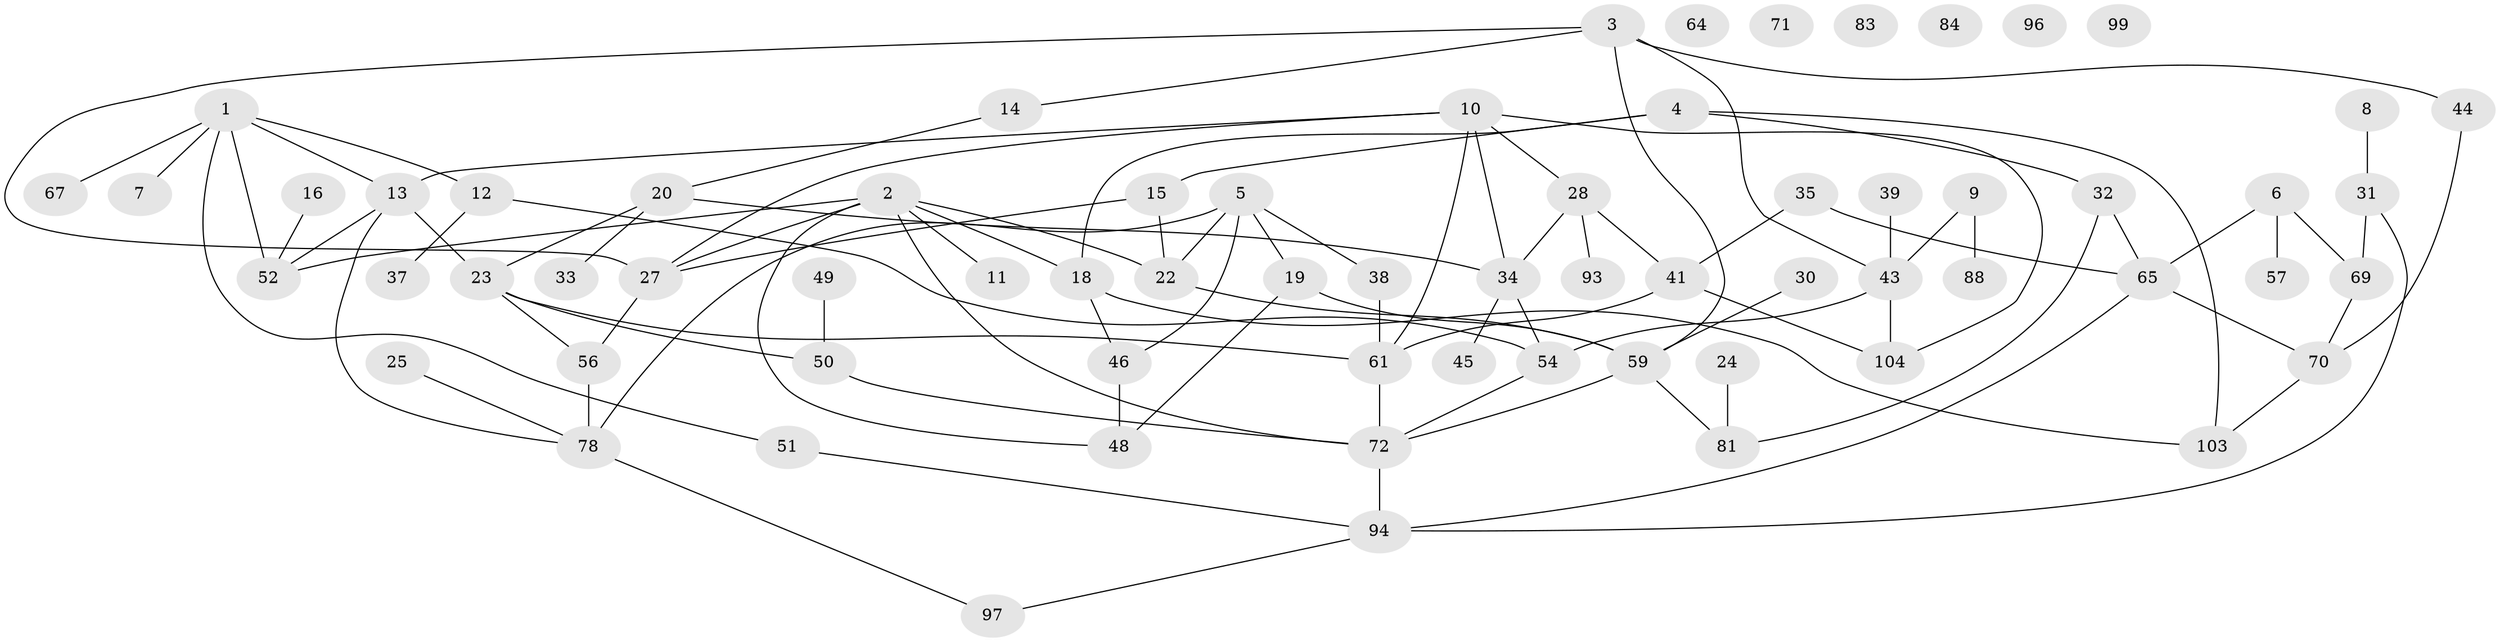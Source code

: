 // original degree distribution, {4: 0.125, 5: 0.08653846153846154, 2: 0.3076923076923077, 1: 0.17307692307692307, 3: 0.22115384615384615, 6: 0.028846153846153848, 0: 0.057692307692307696}
// Generated by graph-tools (version 1.1) at 2025/41/03/06/25 10:41:23]
// undirected, 68 vertices, 97 edges
graph export_dot {
graph [start="1"]
  node [color=gray90,style=filled];
  1 [super="+29"];
  2 [super="+82"];
  3 [super="+40"];
  4 [super="+36"];
  5 [super="+92"];
  6 [super="+17"];
  7;
  8;
  9;
  10 [super="+90"];
  11;
  12;
  13 [super="+53"];
  14 [super="+75"];
  15;
  16 [super="+74"];
  18 [super="+21"];
  19 [super="+55"];
  20 [super="+79"];
  22 [super="+60"];
  23 [super="+26"];
  24 [super="+63"];
  25;
  27 [super="+77"];
  28 [super="+89"];
  30;
  31 [super="+47"];
  32 [super="+68"];
  33 [super="+42"];
  34 [super="+62"];
  35;
  37;
  38;
  39;
  41 [super="+98"];
  43 [super="+58"];
  44;
  45;
  46 [super="+85"];
  48;
  49;
  50;
  51 [super="+73"];
  52 [super="+91"];
  54 [super="+95"];
  56 [super="+80"];
  57;
  59 [super="+66"];
  61 [super="+87"];
  64;
  65 [super="+100"];
  67;
  69 [super="+86"];
  70 [super="+76"];
  71;
  72 [super="+102"];
  78;
  81;
  83;
  84;
  88 [super="+101"];
  93;
  94;
  96;
  97;
  99;
  103;
  104;
  1 -- 12;
  1 -- 51;
  1 -- 67;
  1 -- 13;
  1 -- 7;
  1 -- 52;
  2 -- 48;
  2 -- 72;
  2 -- 11;
  2 -- 27;
  2 -- 18;
  2 -- 22;
  2 -- 52;
  3 -- 44;
  3 -- 59;
  3 -- 14;
  3 -- 27;
  3 -- 43;
  4 -- 15;
  4 -- 32;
  4 -- 103;
  4 -- 18;
  5 -- 22;
  5 -- 38;
  5 -- 46;
  5 -- 78;
  5 -- 19;
  6 -- 57;
  6 -- 65;
  6 -- 69;
  8 -- 31;
  9 -- 88;
  9 -- 43;
  10 -- 13;
  10 -- 104;
  10 -- 28;
  10 -- 34;
  10 -- 61;
  10 -- 27;
  12 -- 37;
  12 -- 54;
  13 -- 52;
  13 -- 78;
  13 -- 23;
  14 -- 20;
  15 -- 27;
  15 -- 22;
  16 -- 52;
  18 -- 103;
  18 -- 46;
  19 -- 48;
  19 -- 59;
  20 -- 23;
  20 -- 33;
  20 -- 34;
  22 -- 59;
  23 -- 61;
  23 -- 56;
  23 -- 50;
  24 -- 81;
  25 -- 78;
  27 -- 56;
  28 -- 93;
  28 -- 34;
  28 -- 41;
  30 -- 59;
  31 -- 69;
  31 -- 94;
  32 -- 81;
  32 -- 65;
  34 -- 54;
  34 -- 45;
  35 -- 65;
  35 -- 41;
  38 -- 61;
  39 -- 43;
  41 -- 61;
  41 -- 104;
  43 -- 104;
  43 -- 54;
  44 -- 70;
  46 -- 48;
  49 -- 50;
  50 -- 72;
  51 -- 94;
  54 -- 72;
  56 -- 78;
  59 -- 72;
  59 -- 81;
  61 -- 72;
  65 -- 70;
  65 -- 94;
  69 -- 70;
  70 -- 103;
  72 -- 94;
  78 -- 97;
  94 -- 97;
}
